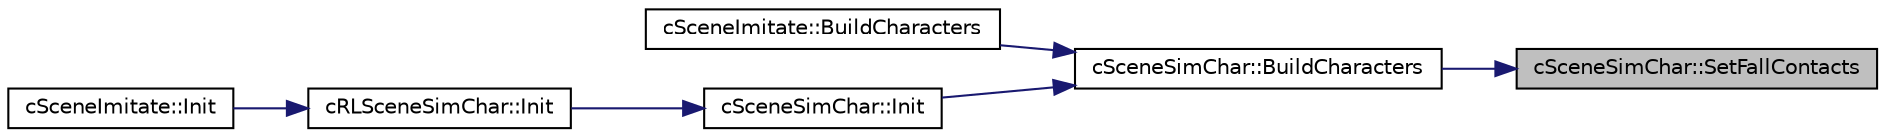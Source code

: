 digraph "cSceneSimChar::SetFallContacts"
{
 // LATEX_PDF_SIZE
  edge [fontname="Helvetica",fontsize="10",labelfontname="Helvetica",labelfontsize="10"];
  node [fontname="Helvetica",fontsize="10",shape=record];
  rankdir="RL";
  Node1 [label="cSceneSimChar::SetFallContacts",height=0.2,width=0.4,color="black", fillcolor="grey75", style="filled", fontcolor="black",tooltip=" "];
  Node1 -> Node2 [dir="back",color="midnightblue",fontsize="10",style="solid",fontname="Helvetica"];
  Node2 [label="cSceneSimChar::BuildCharacters",height=0.2,width=0.4,color="black", fillcolor="white", style="filled",URL="$classc_scene_sim_char.html#a93455a654ae99082c30ff3f3c9544376",tooltip=" "];
  Node2 -> Node3 [dir="back",color="midnightblue",fontsize="10",style="solid",fontname="Helvetica"];
  Node3 [label="cSceneImitate::BuildCharacters",height=0.2,width=0.4,color="black", fillcolor="white", style="filled",URL="$classc_scene_imitate.html#a1af3b18a5eac1dc57f3c3a8b57df2184",tooltip=" "];
  Node2 -> Node4 [dir="back",color="midnightblue",fontsize="10",style="solid",fontname="Helvetica"];
  Node4 [label="cSceneSimChar::Init",height=0.2,width=0.4,color="black", fillcolor="white", style="filled",URL="$classc_scene_sim_char.html#a55d8ea112d3b38cc39f1cf396cdd8a5b",tooltip=" "];
  Node4 -> Node5 [dir="back",color="midnightblue",fontsize="10",style="solid",fontname="Helvetica"];
  Node5 [label="cRLSceneSimChar::Init",height=0.2,width=0.4,color="black", fillcolor="white", style="filled",URL="$classc_r_l_scene_sim_char.html#a646cd06bc9b8615ba0414c01dcc846eb",tooltip=" "];
  Node5 -> Node6 [dir="back",color="midnightblue",fontsize="10",style="solid",fontname="Helvetica"];
  Node6 [label="cSceneImitate::Init",height=0.2,width=0.4,color="black", fillcolor="white", style="filled",URL="$classc_scene_imitate.html#a076f408d116f74ebd723c8b8e193c374",tooltip=" "];
}
